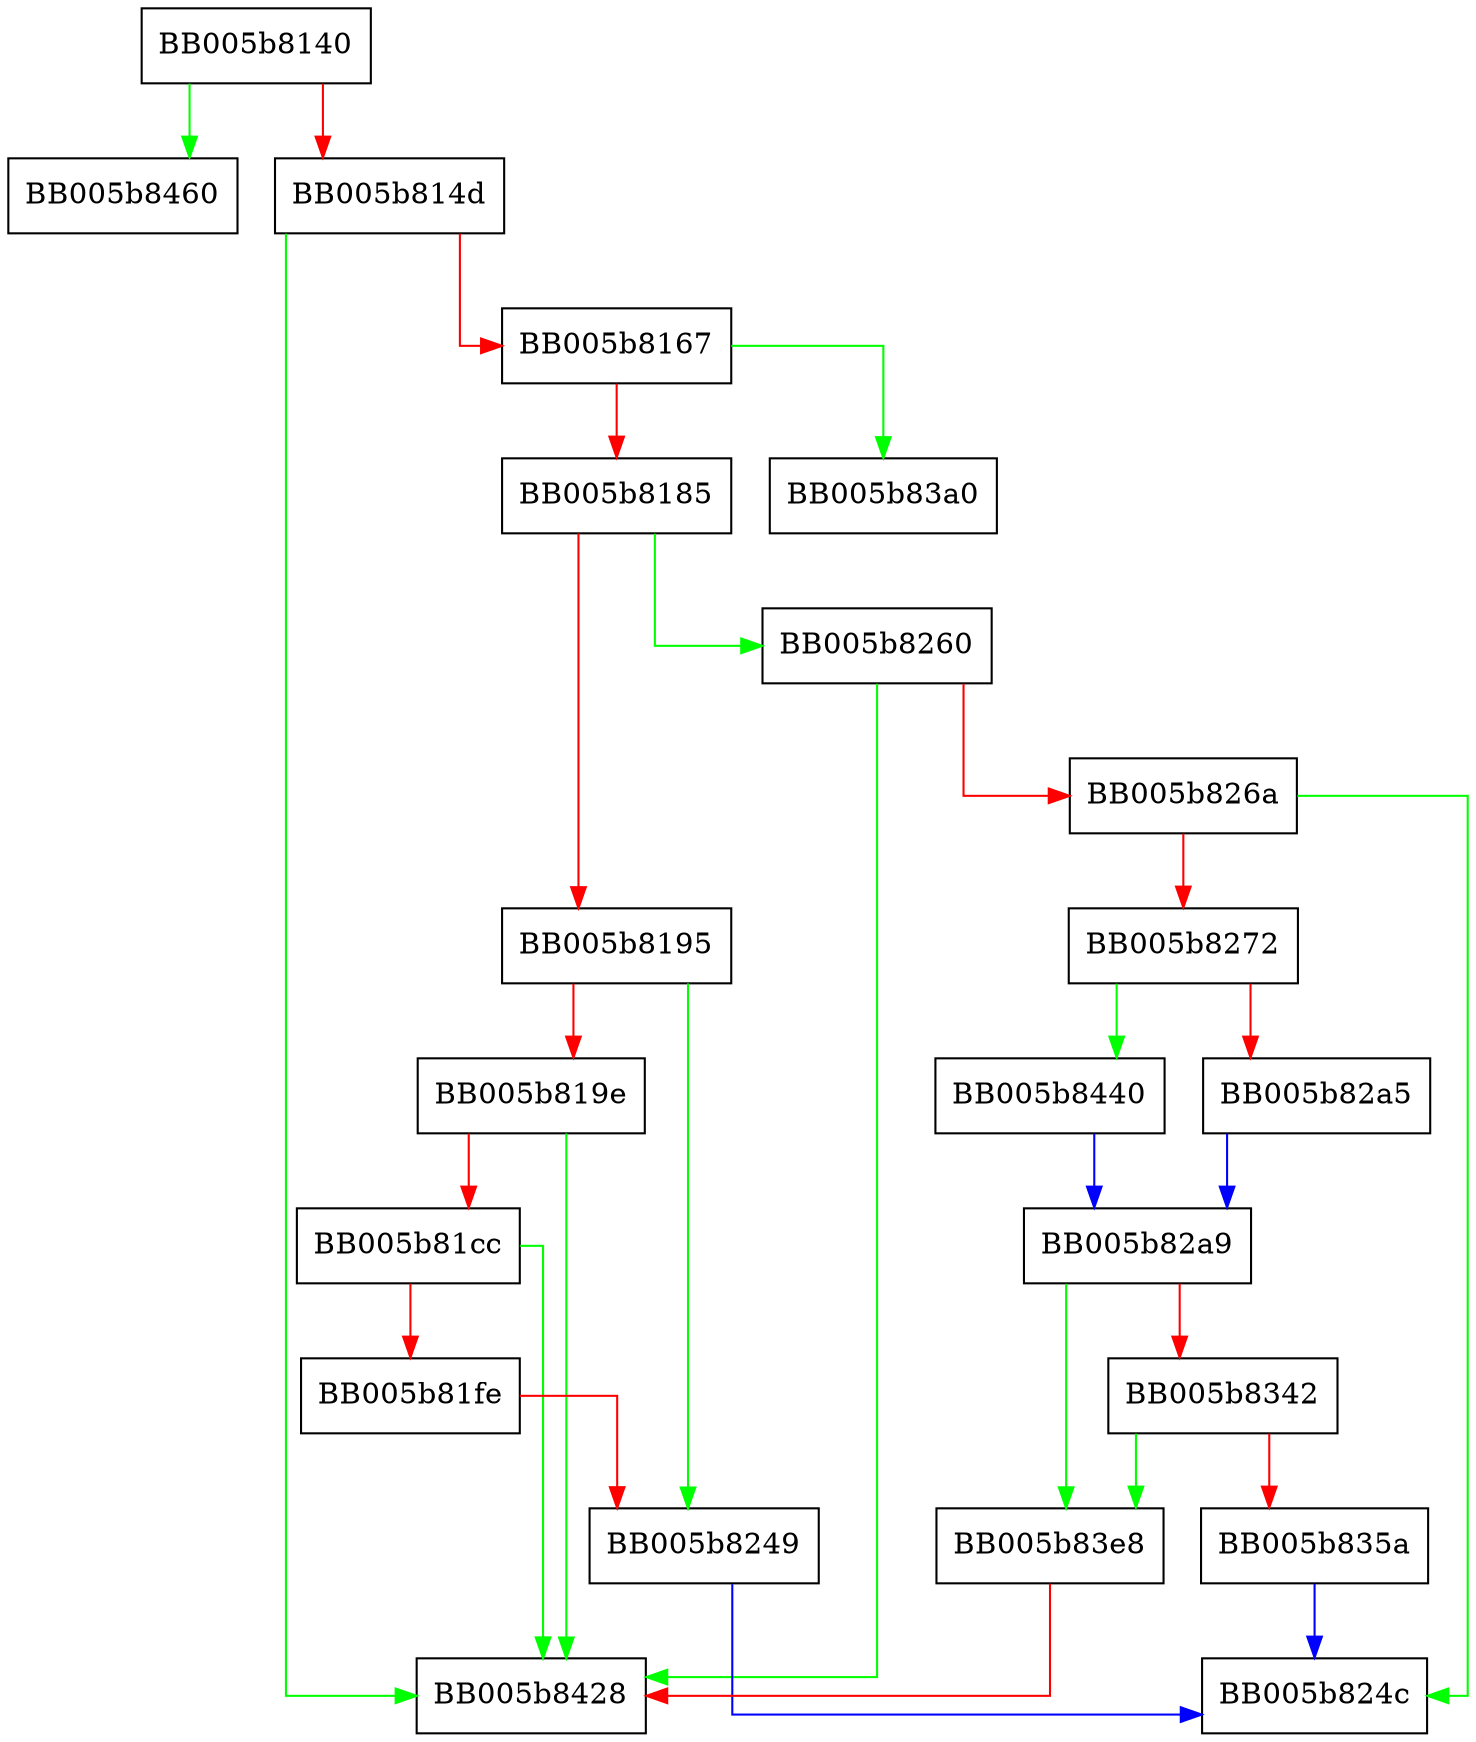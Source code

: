 digraph des_ede3_wrap_cipher {
  node [shape="box"];
  graph [splines=ortho];
  BB005b8140 -> BB005b8460 [color="green"];
  BB005b8140 -> BB005b814d [color="red"];
  BB005b814d -> BB005b8428 [color="green"];
  BB005b814d -> BB005b8167 [color="red"];
  BB005b8167 -> BB005b83a0 [color="green"];
  BB005b8167 -> BB005b8185 [color="red"];
  BB005b8185 -> BB005b8260 [color="green"];
  BB005b8185 -> BB005b8195 [color="red"];
  BB005b8195 -> BB005b8249 [color="green"];
  BB005b8195 -> BB005b819e [color="red"];
  BB005b819e -> BB005b8428 [color="green"];
  BB005b819e -> BB005b81cc [color="red"];
  BB005b81cc -> BB005b8428 [color="green"];
  BB005b81cc -> BB005b81fe [color="red"];
  BB005b81fe -> BB005b8249 [color="red"];
  BB005b8249 -> BB005b824c [color="blue"];
  BB005b8260 -> BB005b8428 [color="green"];
  BB005b8260 -> BB005b826a [color="red"];
  BB005b826a -> BB005b824c [color="green"];
  BB005b826a -> BB005b8272 [color="red"];
  BB005b8272 -> BB005b8440 [color="green"];
  BB005b8272 -> BB005b82a5 [color="red"];
  BB005b82a5 -> BB005b82a9 [color="blue"];
  BB005b82a9 -> BB005b83e8 [color="green"];
  BB005b82a9 -> BB005b8342 [color="red"];
  BB005b8342 -> BB005b83e8 [color="green"];
  BB005b8342 -> BB005b835a [color="red"];
  BB005b835a -> BB005b824c [color="blue"];
  BB005b83e8 -> BB005b8428 [color="red"];
  BB005b8440 -> BB005b82a9 [color="blue"];
}